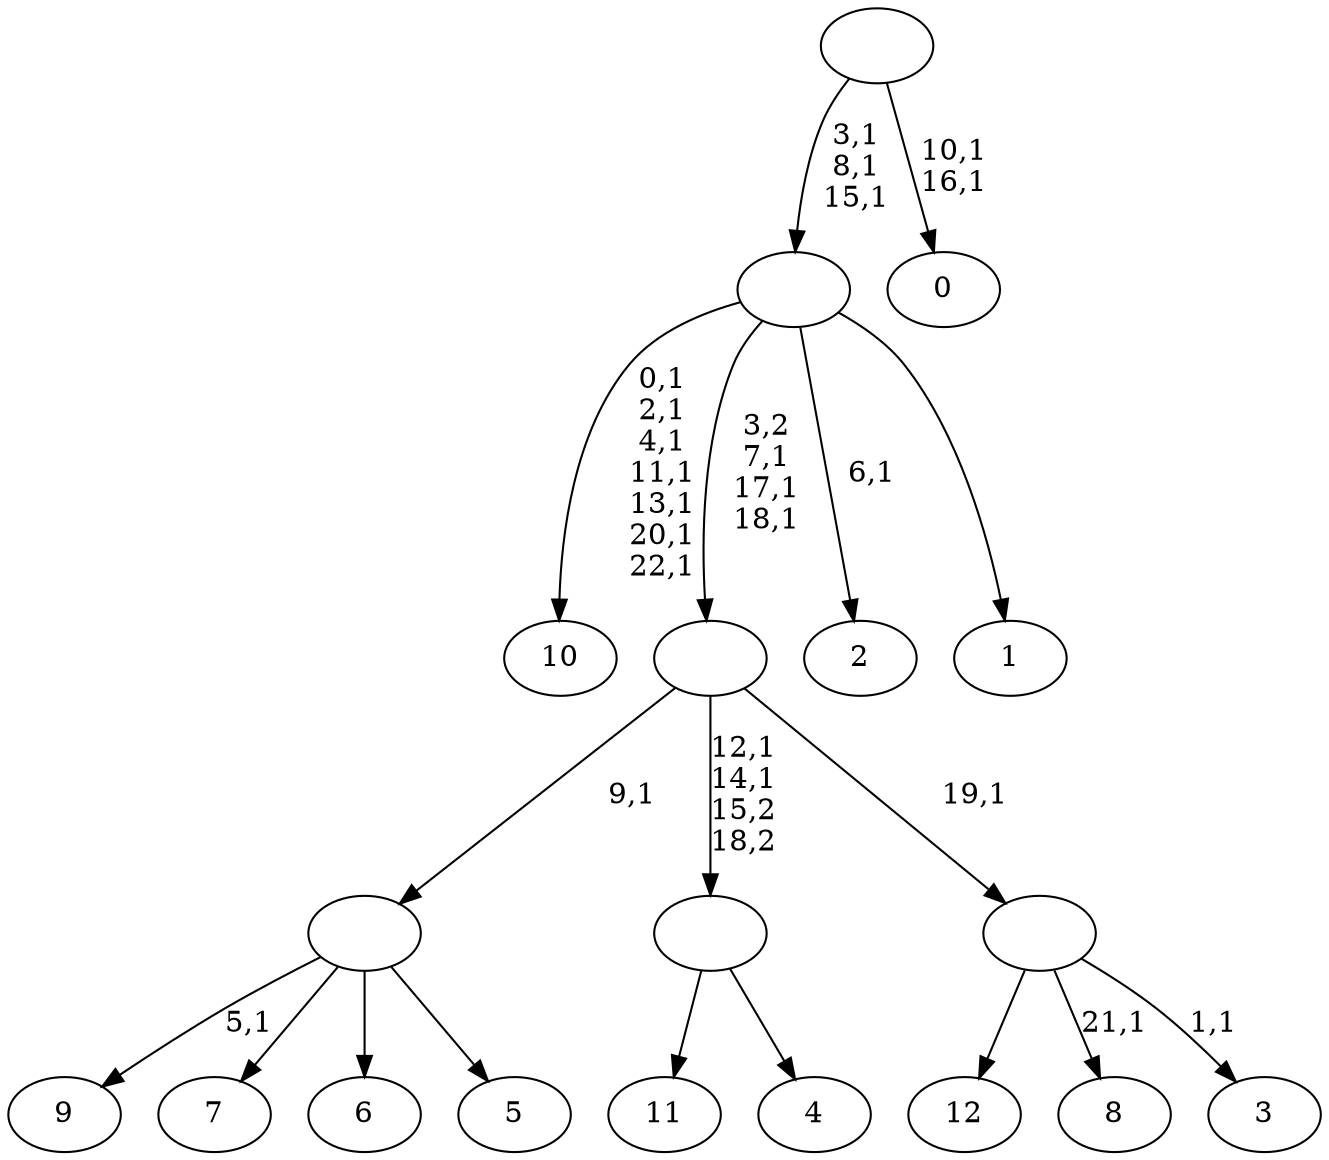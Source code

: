 digraph T {
	36 [label="12"]
	35 [label="11"]
	34 [label="10"]
	26 [label="9"]
	24 [label="8"]
	22 [label="7"]
	21 [label="6"]
	20 [label="5"]
	19 [label=""]
	18 [label="4"]
	17 [label=""]
	15 [label="3"]
	13 [label=""]
	12 [label=""]
	9 [label="2"]
	7 [label="1"]
	6 [label=""]
	3 [label="0"]
	0 [label=""]
	19 -> 26 [label="5,1"]
	19 -> 22 [label=""]
	19 -> 21 [label=""]
	19 -> 20 [label=""]
	17 -> 35 [label=""]
	17 -> 18 [label=""]
	13 -> 15 [label="1,1"]
	13 -> 24 [label="21,1"]
	13 -> 36 [label=""]
	12 -> 17 [label="12,1\n14,1\n15,2\n18,2"]
	12 -> 19 [label="9,1"]
	12 -> 13 [label="19,1"]
	6 -> 9 [label="6,1"]
	6 -> 12 [label="3,2\n7,1\n17,1\n18,1"]
	6 -> 34 [label="0,1\n2,1\n4,1\n11,1\n13,1\n20,1\n22,1"]
	6 -> 7 [label=""]
	0 -> 3 [label="10,1\n16,1"]
	0 -> 6 [label="3,1\n8,1\n15,1"]
}
